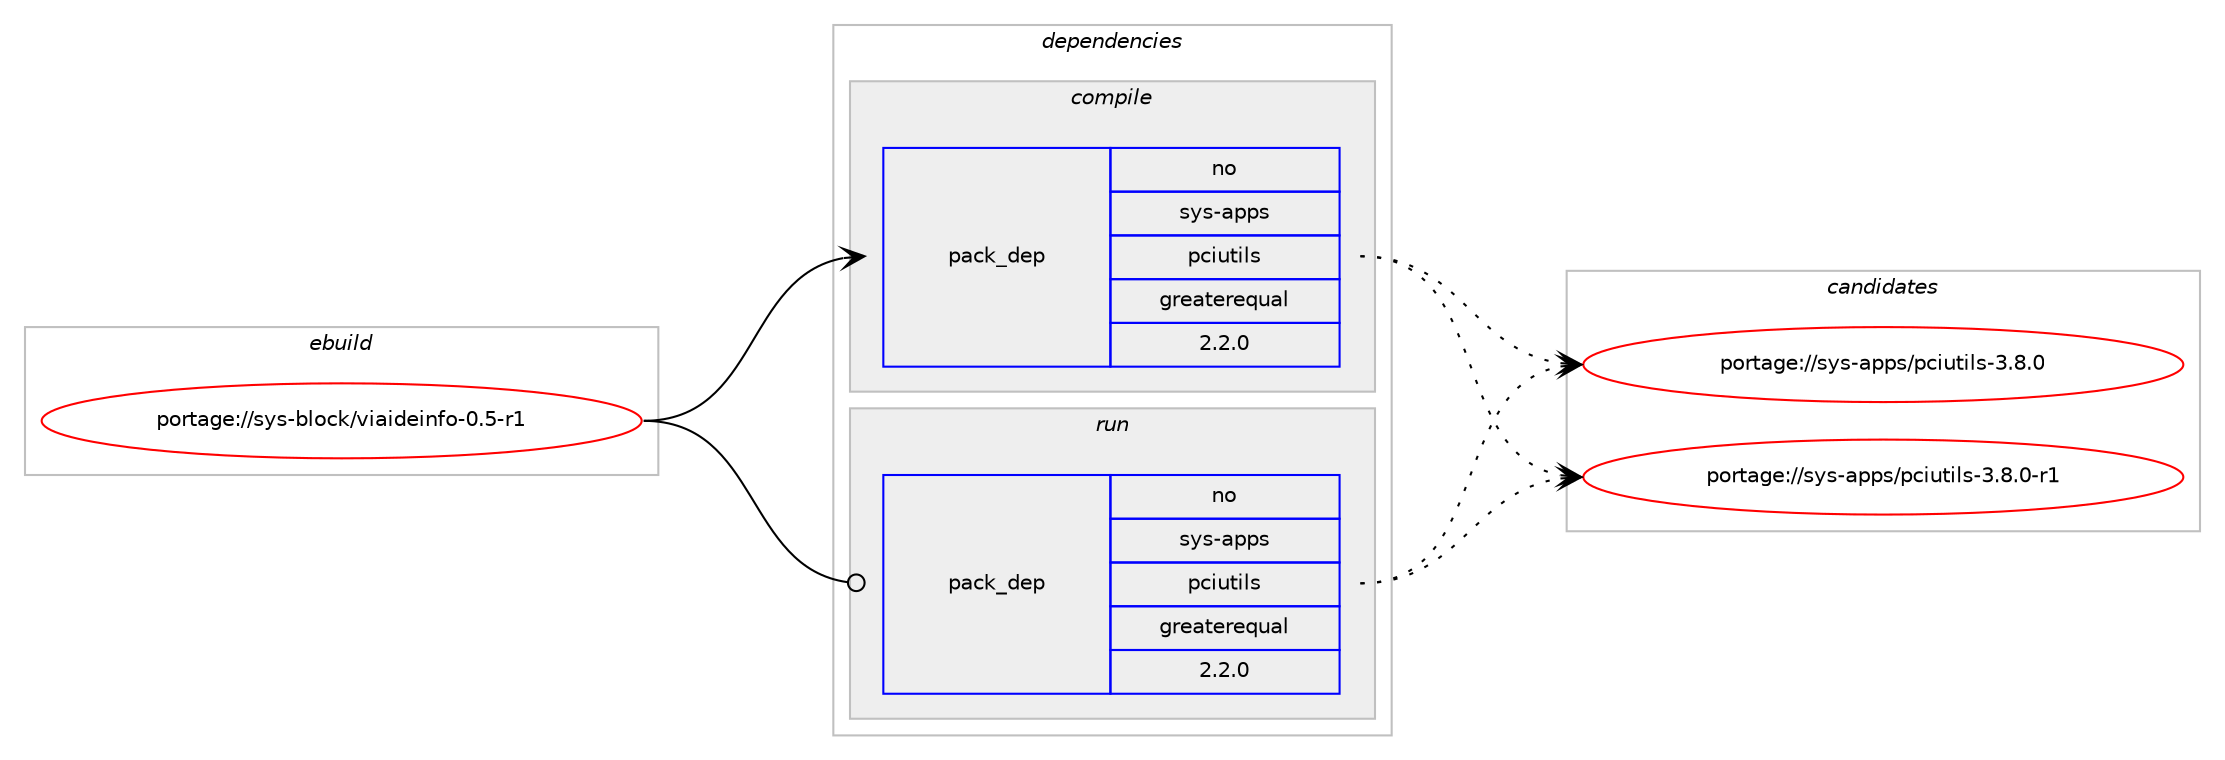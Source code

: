 digraph prolog {

# *************
# Graph options
# *************

newrank=true;
concentrate=true;
compound=true;
graph [rankdir=LR,fontname=Helvetica,fontsize=10,ranksep=1.5];#, ranksep=2.5, nodesep=0.2];
edge  [arrowhead=vee];
node  [fontname=Helvetica,fontsize=10];

# **********
# The ebuild
# **********

subgraph cluster_leftcol {
color=gray;
rank=same;
label=<<i>ebuild</i>>;
id [label="portage://sys-block/viaideinfo-0.5-r1", color=red, width=4, href="../sys-block/viaideinfo-0.5-r1.svg"];
}

# ****************
# The dependencies
# ****************

subgraph cluster_midcol {
color=gray;
label=<<i>dependencies</i>>;
subgraph cluster_compile {
fillcolor="#eeeeee";
style=filled;
label=<<i>compile</i>>;
subgraph pack77 {
dependency226 [label=<<TABLE BORDER="0" CELLBORDER="1" CELLSPACING="0" CELLPADDING="4" WIDTH="220"><TR><TD ROWSPAN="6" CELLPADDING="30">pack_dep</TD></TR><TR><TD WIDTH="110">no</TD></TR><TR><TD>sys-apps</TD></TR><TR><TD>pciutils</TD></TR><TR><TD>greaterequal</TD></TR><TR><TD>2.2.0</TD></TR></TABLE>>, shape=none, color=blue];
}
id:e -> dependency226:w [weight=20,style="solid",arrowhead="vee"];
}
subgraph cluster_compileandrun {
fillcolor="#eeeeee";
style=filled;
label=<<i>compile and run</i>>;
}
subgraph cluster_run {
fillcolor="#eeeeee";
style=filled;
label=<<i>run</i>>;
subgraph pack78 {
dependency227 [label=<<TABLE BORDER="0" CELLBORDER="1" CELLSPACING="0" CELLPADDING="4" WIDTH="220"><TR><TD ROWSPAN="6" CELLPADDING="30">pack_dep</TD></TR><TR><TD WIDTH="110">no</TD></TR><TR><TD>sys-apps</TD></TR><TR><TD>pciutils</TD></TR><TR><TD>greaterequal</TD></TR><TR><TD>2.2.0</TD></TR></TABLE>>, shape=none, color=blue];
}
id:e -> dependency227:w [weight=20,style="solid",arrowhead="odot"];
}
}

# **************
# The candidates
# **************

subgraph cluster_choices {
rank=same;
color=gray;
label=<<i>candidates</i>>;

subgraph choice77 {
color=black;
nodesep=1;
choice11512111545971121121154711299105117116105108115455146564648 [label="portage://sys-apps/pciutils-3.8.0", color=red, width=4,href="../sys-apps/pciutils-3.8.0.svg"];
choice115121115459711211211547112991051171161051081154551465646484511449 [label="portage://sys-apps/pciutils-3.8.0-r1", color=red, width=4,href="../sys-apps/pciutils-3.8.0-r1.svg"];
dependency226:e -> choice11512111545971121121154711299105117116105108115455146564648:w [style=dotted,weight="100"];
dependency226:e -> choice115121115459711211211547112991051171161051081154551465646484511449:w [style=dotted,weight="100"];
}
subgraph choice78 {
color=black;
nodesep=1;
choice11512111545971121121154711299105117116105108115455146564648 [label="portage://sys-apps/pciutils-3.8.0", color=red, width=4,href="../sys-apps/pciutils-3.8.0.svg"];
choice115121115459711211211547112991051171161051081154551465646484511449 [label="portage://sys-apps/pciutils-3.8.0-r1", color=red, width=4,href="../sys-apps/pciutils-3.8.0-r1.svg"];
dependency227:e -> choice11512111545971121121154711299105117116105108115455146564648:w [style=dotted,weight="100"];
dependency227:e -> choice115121115459711211211547112991051171161051081154551465646484511449:w [style=dotted,weight="100"];
}
}

}
